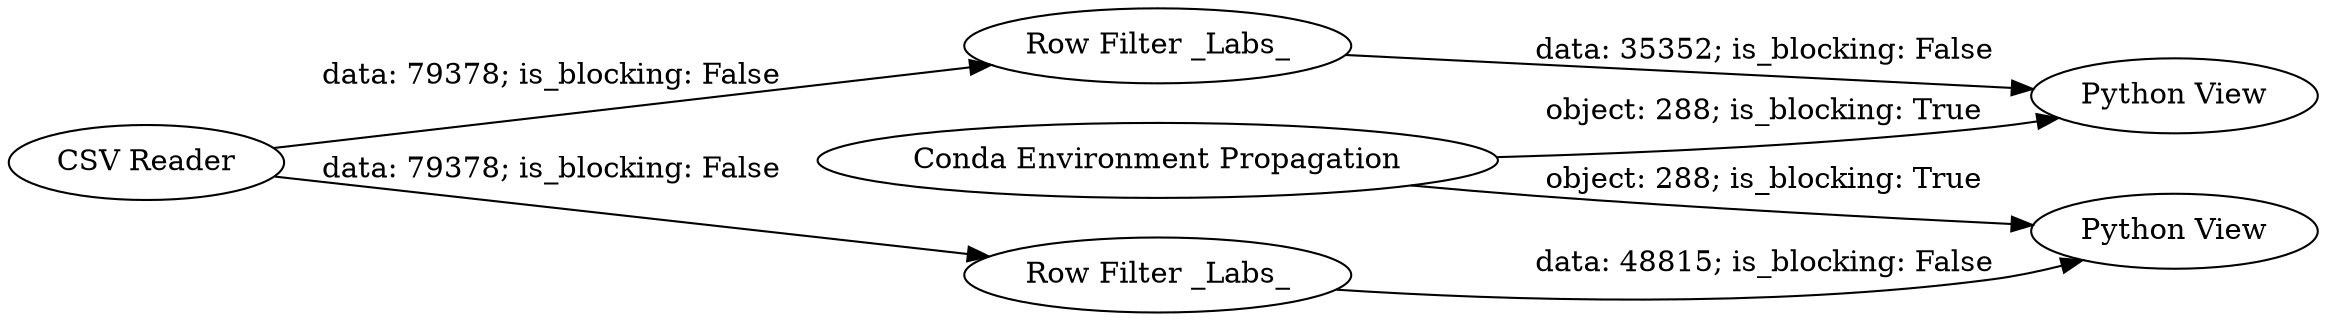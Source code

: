 digraph {
	"1917520297043680412_1" [label="CSV Reader"]
	"1917520297043680412_10" [label="Row Filter _Labs_"]
	"1917520297043680412_5" [label="Python View"]
	"1917520297043680412_22" [label="Row Filter _Labs_"]
	"1917520297043680412_4" [label="Conda Environment Propagation"]
	"1917520297043680412_21" [label="Python View"]
	"1917520297043680412_1" -> "1917520297043680412_10" [label="data: 79378; is_blocking: False"]
	"1917520297043680412_4" -> "1917520297043680412_5" [label="object: 288; is_blocking: True"]
	"1917520297043680412_4" -> "1917520297043680412_21" [label="object: 288; is_blocking: True"]
	"1917520297043680412_10" -> "1917520297043680412_21" [label="data: 35352; is_blocking: False"]
	"1917520297043680412_22" -> "1917520297043680412_5" [label="data: 48815; is_blocking: False"]
	"1917520297043680412_1" -> "1917520297043680412_22" [label="data: 79378; is_blocking: False"]
	rankdir=LR
}
